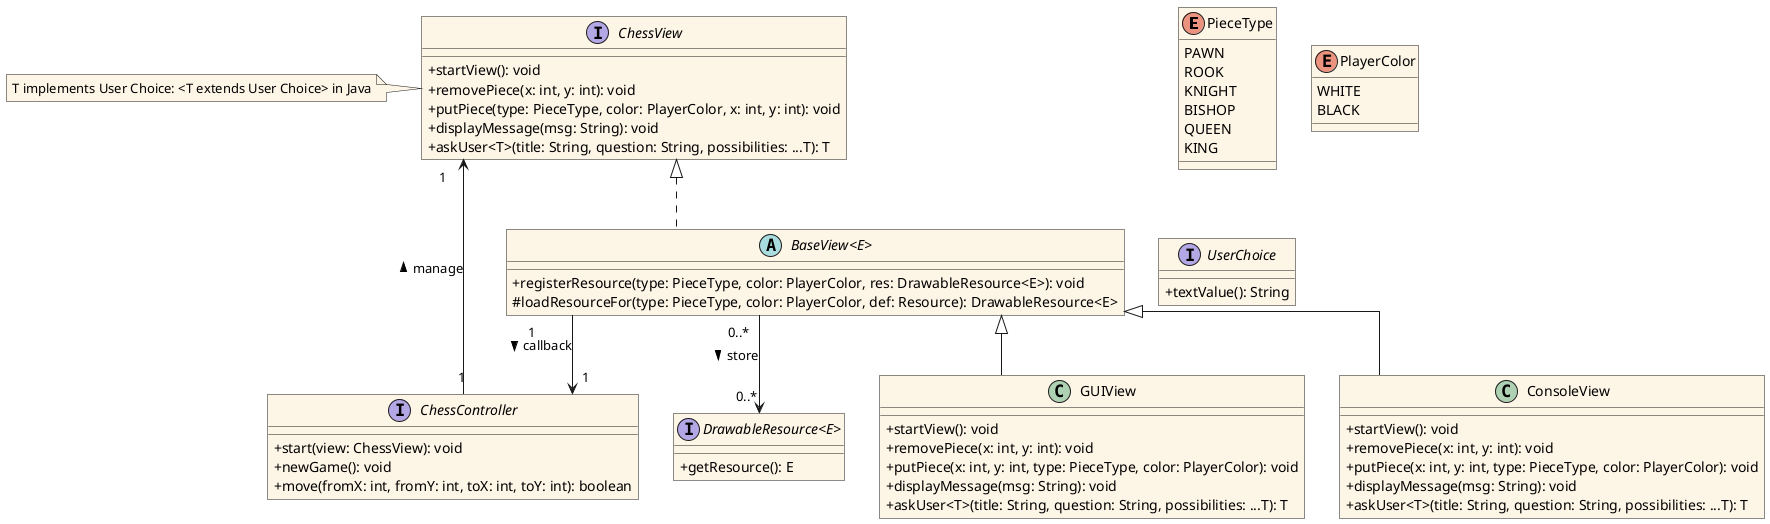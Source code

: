 @startuml
skinparam roundCorner 0
skinparam classAttributeIconSize 0
skinparam linetype ortho
skinparam ClassBackgroundColor #OldLace
skinparam NoteBackgroundColor #OldLace
skinparam Shadowing false

enum PieceType {
    PAWN
    ROOK
    KNIGHT
    BISHOP
    QUEEN
    KING
}

enum PlayerColor {
    WHITE
    BLACK
}

interface ChessController {
    + start(view: ChessView): void
    + newGame(): void
    + move(fromX: int, fromY: int, toX: int, toY: int): boolean
}

interface ChessView {
    + startView(): void
    + removePiece(x: int, y: int): void
    + putPiece(type: PieceType, color: PlayerColor, x: int, y: int): void
    + displayMessage(msg: String): void
    + askUser<T>(title: String, question: String, possibilities: ...T): T
}

note left of ChessView
T implements User Choice: <T extends User Choice> in Java
end note

interface UserChoice {
    + textValue(): String
}

interface "DrawableResource<E>" {
    + getResource(): E
}

abstract class "BaseView<E>" implements ChessView {
    + registerResource(type: PieceType, color: PlayerColor, res: DrawableResource<E>): void
    # loadResourceFor(type: PieceType, color: PlayerColor, def: Resource): DrawableResource<E>
}

class GUIView extends "BaseView<E>" {
    + startView(): void
    + removePiece(x: int, y: int): void
    + putPiece(x: int, y: int, type: PieceType, color: PlayerColor): void
    + displayMessage(msg: String): void
    + askUser<T>(title: String, question: String, possibilities: ...T): T
}

class ConsoleView extends "BaseView<E>" {
    + startView(): void
    + removePiece(x: int, y: int): void
    + putPiece(x: int, y: int, type: PieceType, color: PlayerColor): void
    + displayMessage(msg: String): void
    + askUser<T>(title: String, question: String, possibilities: ...T): T
}

ChessController "1" --> "1" ChessView : manage >
"BaseView<E>" "1" --> "1" ChessController : callback >
"BaseView<E>" "0..*" --> "0..*" "DrawableResource<E>" : store >
@enduml
